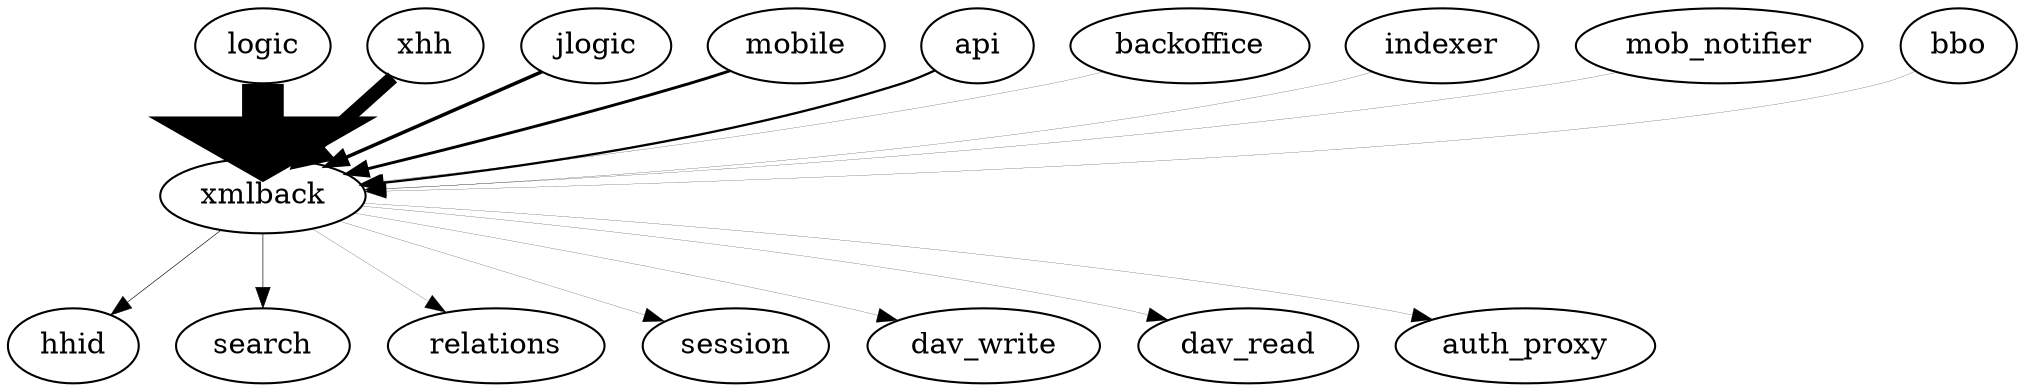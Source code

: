 digraph {
  logic -> xmlback [weight="28580888", penwidth=20];
  xhh -> xmlback [weight="18604127", penwidth=6.5];
  jlogic -> xmlback [weight="2462359", penwidth=1.7];
  mobile -> xmlback [weight="1990038", penwidth=1.4];
  api -> xmlback [weight="1574582", penwidth=1.1];
  xmlback -> hhid [weight="429831", penwidth=0.3];
  xmlback -> search [weight="372293", penwidth=0.3];
  xmlback -> relations [weight="184992", penwidth=0.1];
  backoffice -> xmlback [weight="78733", penwidth=0.1];
  xmlback -> session [weight="27335", penwidth=0.1];
  indexer -> xmlback [weight="19151", penwidth=0.1];
  mob_notifier -> xmlback [weight="13083", penwidth=0.1];
  xmlback -> dav_write [weight="1618", penwidth=0.1];
  xmlback -> dav_read [weight="34", penwidth=0.1];
  bbo -> xmlback [weight="3", penwidth=0.1];
  xmlback -> auth_proxy [weight="1", penwidth=0.1];
}

